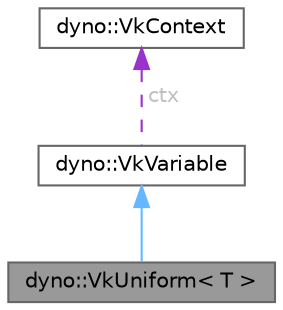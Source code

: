 digraph "dyno::VkUniform&lt; T &gt;"
{
 // LATEX_PDF_SIZE
  bgcolor="transparent";
  edge [fontname=Helvetica,fontsize=10,labelfontname=Helvetica,labelfontsize=10];
  node [fontname=Helvetica,fontsize=10,shape=box,height=0.2,width=0.4];
  Node1 [id="Node000001",label="dyno::VkUniform\< T \>",height=0.2,width=0.4,color="gray40", fillcolor="grey60", style="filled", fontcolor="black",tooltip=" "];
  Node2 -> Node1 [id="edge1_Node000001_Node000002",dir="back",color="steelblue1",style="solid",tooltip=" "];
  Node2 [id="Node000002",label="dyno::VkVariable",height=0.2,width=0.4,color="gray40", fillcolor="white", style="filled",URL="$classdyno_1_1_vk_variable.html",tooltip=" "];
  Node3 -> Node2 [id="edge2_Node000002_Node000003",dir="back",color="darkorchid3",style="dashed",tooltip=" ",label=" ctx",fontcolor="grey" ];
  Node3 [id="Node000003",label="dyno::VkContext",height=0.2,width=0.4,color="gray40", fillcolor="white", style="filled",URL="$classdyno_1_1_vk_context.html",tooltip=" "];
}

